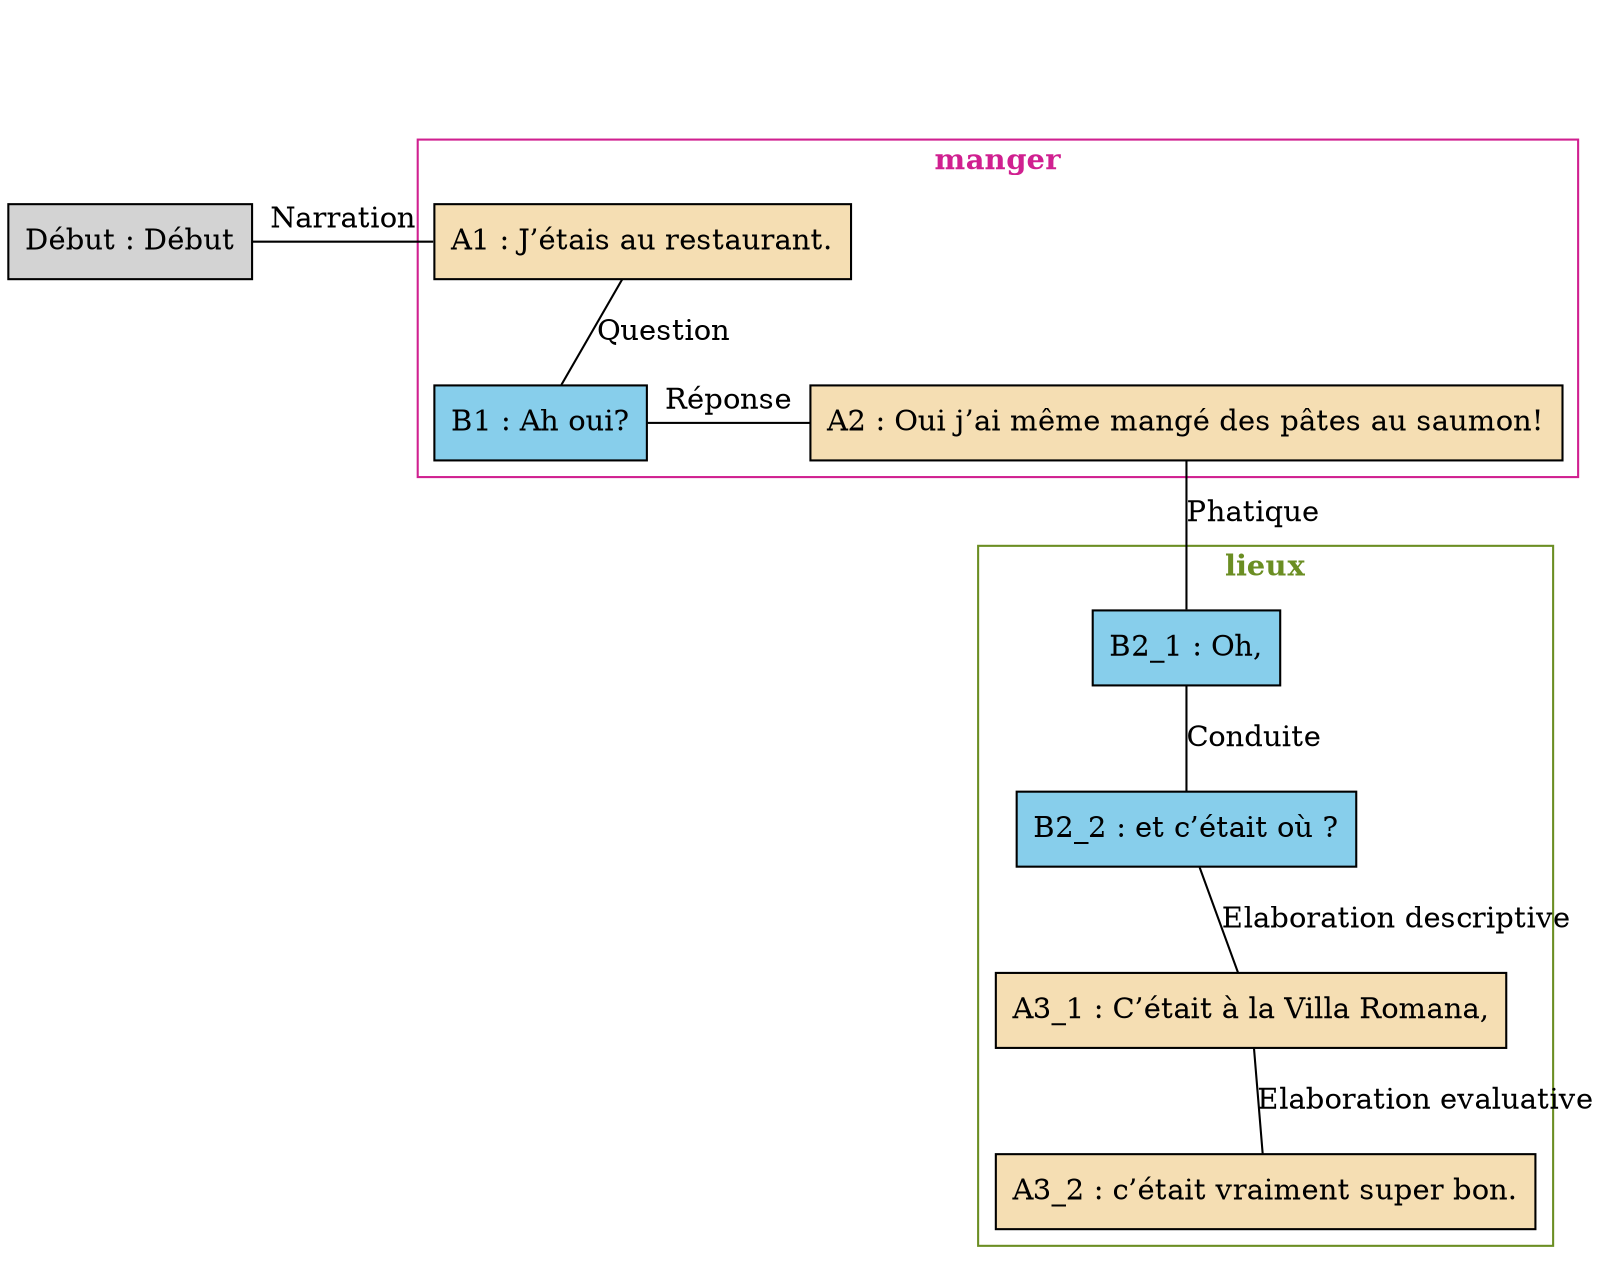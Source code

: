 digraph "Bac_a_sable_-_A01" {
	node [shape=box style=filled]
	newrank=true
	zero [style=invis]
	"Début" [label="Début : Début"]
	A1 [label="A1 : J’étais au restaurant." fillcolor=wheat]
	B1 [label="B1 : Ah oui?" fillcolor=skyblue]
	A2 [label="A2 : Oui j’ai même mangé des pâtes au saumon!" fillcolor=wheat]
	B2_1 [label="B2_1 : Oh," fillcolor=skyblue]
	B2_2 [label="B2_2 : et c’était où ?" fillcolor=skyblue]
	A3_1 [label="A3_1 : C’était à la Villa Romana," fillcolor=wheat]
	A3_2 [label="A3_2 : c’était vraiment super bon." fillcolor=wheat]
	zero -> "Début" [label="" style=invis]
	zero -> A1 [style=invis weight=1]
	"Début" -> A1 [label=Narration constraint=false dir=none]
	A1 -> B1 [label=Question dir=none weight=2]
	A1 -> A2 [style=invis weight=1]
	B1 -> A2 [label="Réponse" constraint=false dir=none]
	A2 -> B2_1 [label=Phatique dir=none weight=2]
	B2_1 -> B2_2 [label=Conduite dir=none weight=2]
	B2_2 -> A3_1 [label="Elaboration descriptive" dir=none weight=2]
	A3_1 -> A3_2 [label="Elaboration evaluative" dir=none weight=2]
	subgraph cluster_0 {
		label=<<B>manger</B>>
		color=violetred
		fontcolor=violetred
		A1
		B1
		A2
	}
	subgraph cluster_1 {
		label=<<B>lieux</B>>
		color=olivedrab
		fontcolor=olivedrab
		B2_1
		B2_2
		A3_1
		A3_2
	}
}
